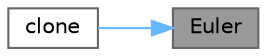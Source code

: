 digraph "Euler"
{
 // LATEX_PDF_SIZE
  bgcolor="transparent";
  edge [fontname=Helvetica,fontsize=10,labelfontname=Helvetica,labelfontsize=10];
  node [fontname=Helvetica,fontsize=10,shape=box,height=0.2,width=0.4];
  rankdir="RL";
  Node1 [id="Node000001",label="Euler",height=0.2,width=0.4,color="gray40", fillcolor="grey60", style="filled", fontcolor="black",tooltip=" "];
  Node1 -> Node2 [id="edge1_Node000001_Node000002",dir="back",color="steelblue1",style="solid",tooltip=" "];
  Node2 [id="Node000002",label="clone",height=0.2,width=0.4,color="grey40", fillcolor="white", style="filled",URL="$classFoam_1_1integrationSchemes_1_1Euler.html#af87ceaab2eacd3a26dc1fb24826e2a49",tooltip=" "];
}
